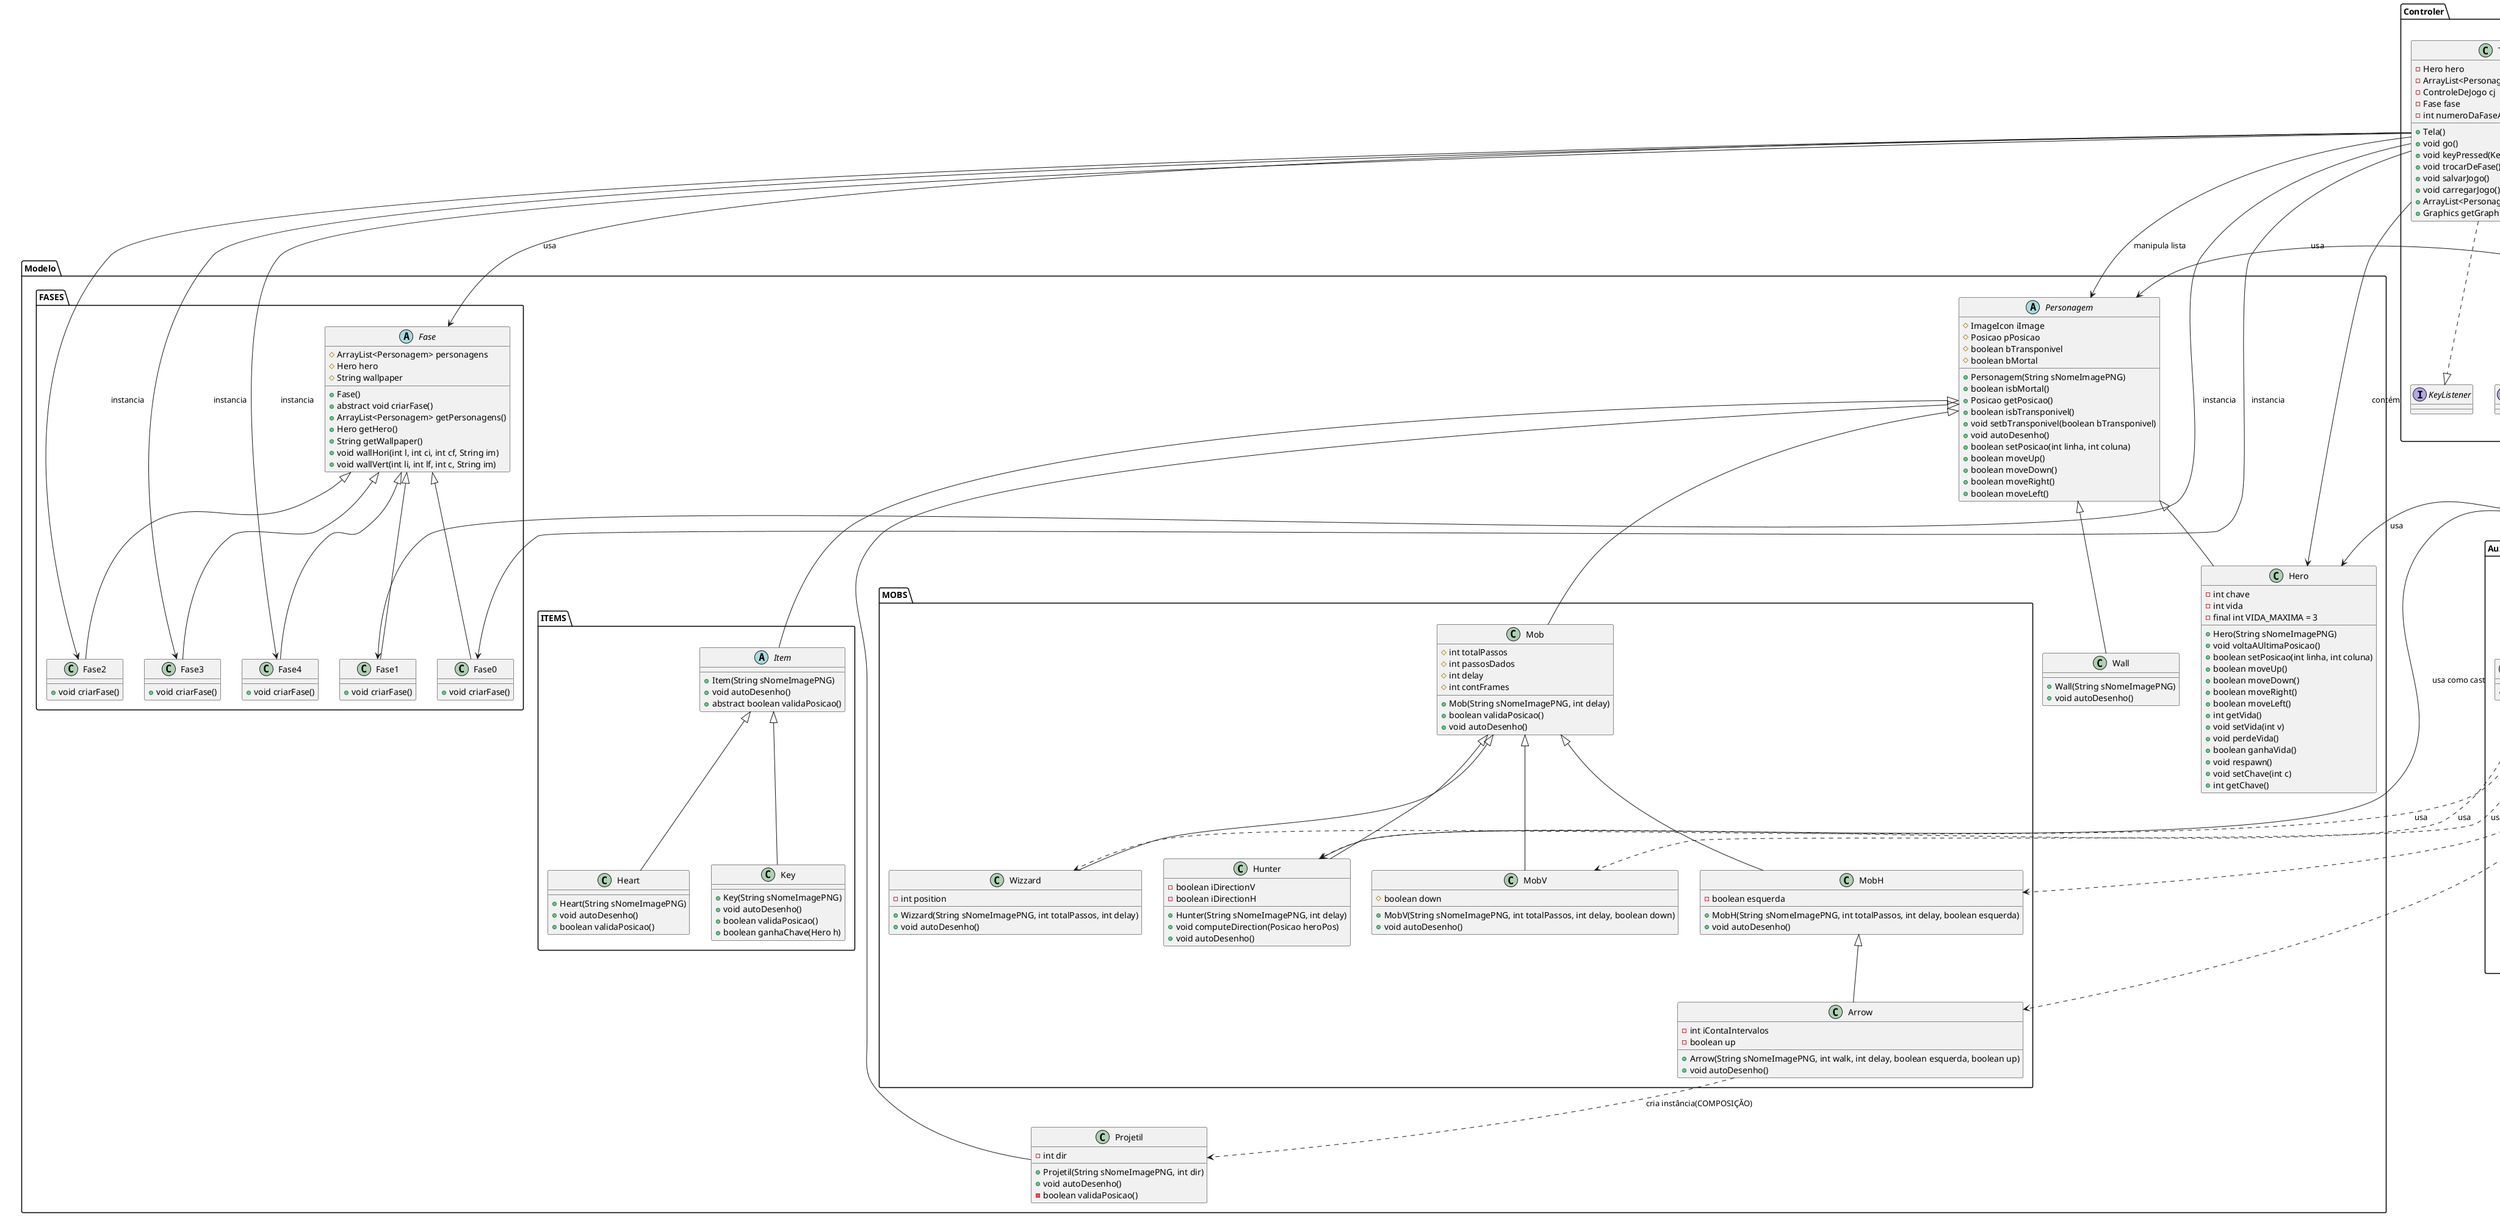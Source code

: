 @startuml

package Modelo {

    abstract class Personagem {
        # ImageIcon iImage
        # Posicao pPosicao
        # boolean bTransponivel
        # boolean bMortal

        + Personagem(String sNomeImagePNG)
        + boolean isbMortal()
        + Posicao getPosicao()
        + boolean isbTransponivel()
        + void setbTransponivel(boolean bTransponivel)
        + void autoDesenho()
        + boolean setPosicao(int linha, int coluna)
        + boolean moveUp()
        + boolean moveDown()
        + boolean moveRight()
        + boolean moveLeft()
    }

        class Hero extends Personagem {
        - int chave
        - int vida
        - final int VIDA_MAXIMA = 3

        + Hero(String sNomeImagePNG)
        + void voltaAUltimaPosicao()
        + boolean setPosicao(int linha, int coluna)
        + boolean moveUp()
        + boolean moveDown()
        + boolean moveRight()
        + boolean moveLeft()
        + int getVida()
        + void setVida(int v)
        + void perdeVida()
        + boolean ganhaVida()
        + void respawn()
        + void setChave(int c)
        + int getChave()
    }

        class Projetil extends Personagem {
        - int dir

        + Projetil(String sNomeImagePNG, int dir)
        + void autoDesenho()
        - boolean validaPosicao()
    }

        class Wall extends Personagem {
        + Wall(String sNomeImagePNG)
        + void autoDesenho()
    }

    package Modelo.MOBS {

    class Mob extends Modelo.Personagem {
        # int totalPassos
        # int passosDados
        # int delay
        # int contFrames
        + Mob(String sNomeImagePNG, int delay)
        + boolean validaPosicao()
        + void autoDesenho()
    }

        class MobH extends Mob {
        - boolean esquerda
        + MobH(String sNomeImagePNG, int totalPassos, int delay, boolean esquerda)
        + void autoDesenho()
    }
        class Arrow extends MobH {
        - int iContaIntervalos
        - boolean up
        + Arrow(String sNomeImagePNG, int walk, int delay, boolean esquerda, boolean up)
        + void autoDesenho()
    }

    Arrow ..> Projetil : cria instância(COMPOSIÇÃO)

        class MobV extends Mob {
        # boolean down
        + MobV(String sNomeImagePNG, int totalPassos, int delay, boolean down)
        + void autoDesenho()
    }

        class Wizzard extends Mob {
        - int position
        + Wizzard(String sNomeImagePNG, int totalPassos, int delay)
        + void autoDesenho()
    }

        class Hunter extends Mob {
        - boolean iDirectionV
        - boolean iDirectionH
        + Hunter(String sNomeImagePNG, int delay)
        + void computeDirection(Posicao heroPos)
        + void autoDesenho()
    }
    }

    package Modelo.ITEMS {

    abstract class Item extends Modelo.Personagem {
        + Item(String sNomeImagePNG)
        + void autoDesenho()
        + abstract boolean validaPosicao()
    }

    class Heart extends Item {
        + Heart(String sNomeImagePNG)
        + void autoDesenho()
        + boolean validaPosicao()
    }

     class Key extends Item {
        + Key(String sNomeImagePNG)
        + void autoDesenho()
        + boolean validaPosicao()
        + boolean ganhaChave(Hero h)
    }
    }
    package Modelo.FASES {

    abstract class Fase {
        # ArrayList<Personagem> personagens
        # Hero hero
        # String wallpaper

        + Fase()
        + abstract void criarFase()
        + ArrayList<Personagem> getPersonagens()
        + Hero getHero()
        + String getWallpaper()
        + void wallHori(int l, int ci, int cf, String im)
        + void wallVert(int li, int lf, int c, String im)
    }

        class Fase0 extends Fase {
        + void criarFase()
    }

    class Fase1 extends Fase {
        + void criarFase()
    }

    class Fase2 extends Fase {
        + void criarFase()
    }

    class Fase3 extends Fase {
        + void criarFase()
    }

    class Fase4 extends Fase {
        + void criarFase()
    }

}
}

package Auxiliar {
    class Consts {
    {static} + int CELL_SIDE = 50
    {static} + int RES = 16
    {static} + int MUNDO_LARGURA = 16
    {static} + int MUNDO_ALTURA = 30
    {static} + int PERIOD = 200
    {static} + String PATH = File.separator + "imgs" + File.separator
    {static} + int TIMER = 10
    {static} + int MAX_KEYS = 5
}

class CriaPersonagem {
    +main(String[] args)
}

CriaPersonagem ..> Arrow : usa
CriaPersonagem ..> MobV : usa
CriaPersonagem ..> MobH : usa
CriaPersonagem ..> Wizzard : usa
CriaPersonagem ..> Hunter : usa

class Desenho  {
         static Tela jCenario
        + static void setCenario(Tela umJCenario)
        + static Tela acessoATelaDoJogo()
        + static Graphics getGraphicsDaTela()
        + static void desenhar(ImageIcon iImage, int iColuna, int iLinha)
}
interface Serializable
Desenho ..|> Serializable
Desenho ..> Consts : usa

class Posicao  {
        - int linha
        - int coluna
        - int linhaAnterior
        - int colunaAnterior

        + Posicao(int linha, int coluna)
        + boolean setPosicao(int linha, int coluna)
        + int getLinha()
        + boolean volta()
        + int getColuna()
        + boolean igual(Posicao posicao)
        + boolean copia(Posicao posicao)
        + boolean moveUp()
        + boolean moveDown()
        + boolean moveRight()
        + boolean moveLeft()
    }

    Posicao ..|> Serializable
    Posicao ..> Consts : usa

     class Save {
        + int numeroDaFaseAtual
        + Fase fase
        + ArrayList<Personagem> faseAtual

        + Save(int numFase, Fase fase, ArrayList<Personagem> personagens)
    }

    Save ..|> Serializable
}

package Controler {
    class Tela {
        - Hero hero
        - ArrayList<Personagem> faseAtual
        - ControleDeJogo cj
        - Fase fase
        - int numeroDaFaseAtual

        + Tela()
        + void go()
        + void keyPressed(KeyEvent)
        + void trocarDeFase()
        + void salvarJogo()
        + void carregarJogo()
        + ArrayList<Personagem> getFaseAtual()
        + Graphics getGraphicsBuffer()
    }

    interface KeyListener
    interface MouseListener

    Tela ..|> KeyListener
    Tela ..|> MouseListener



Tela --> Hero : contém
Tela --> Fase : usa
Tela --> Fase0 : instancia
Tela --> Fase1 : instancia
Tela --> Fase2 : instancia
Tela --> Fase3 : instancia
Tela --> Fase4 : instancia
Tela --> Personagem : manipula lista
Tela --> Save : para salvar/carregar
Tela --> ControleDeJogo : usa
Tela --> Desenho : define cenário
Tela --> Auxiliar.Consts : usa
Tela --> Posicao : verificação de posição

class ControleDeJogo {
    + void desenhaTudo(ArrayList<Personagem>)
    + void processaTudo(ArrayList<Personagem>)
    + boolean ehPosicaoValida(ArrayList<Personagem>, Posicao)
}
ControleDeJogo --> Personagem : usa
ControleDeJogo --> Hero : usa 
ControleDeJogo --> Hunter : usa como cast
ControleDeJogo --> Posicao : usa nos métodos
}

@enduml